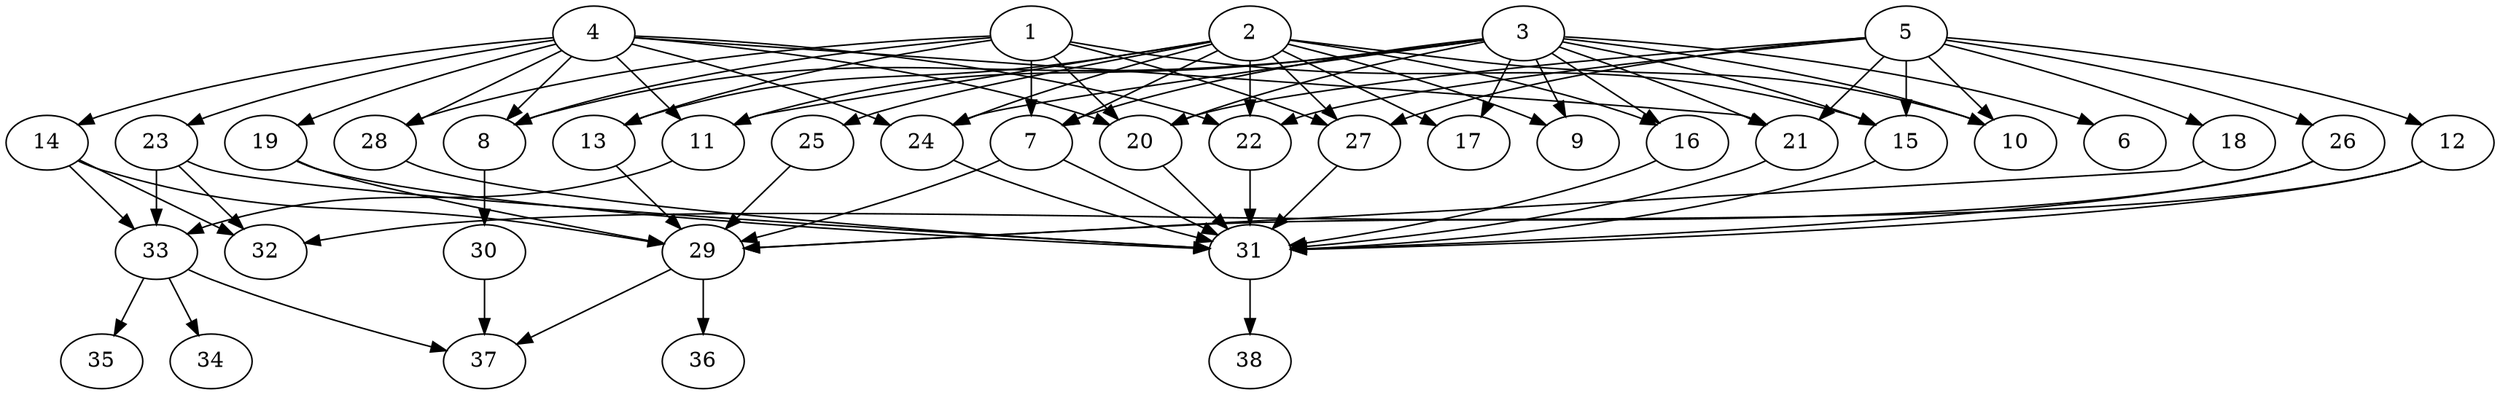 // DAG (tier=3-complex, mode=data, n=38, ccr=0.535, fat=0.742, density=0.652, regular=0.300, jump=0.233, mindata=4194304, maxdata=33554432)
// DAG automatically generated by daggen at Sun Aug 24 16:33:35 2025
// /home/ermia/Project/Environments/daggen/bin/daggen --dot --ccr 0.535 --fat 0.742 --regular 0.300 --density 0.652 --jump 0.233 --mindata 4194304 --maxdata 33554432 -n 38 
digraph G {
  1 [size="51498379286852600", alpha="0.09", expect_size="25749189643426300"]
  1 -> 7 [size ="1366027107565568"]
  1 -> 8 [size ="1366027107565568"]
  1 -> 13 [size ="1366027107565568"]
  1 -> 15 [size ="1366027107565568"]
  1 -> 20 [size ="1366027107565568"]
  1 -> 27 [size ="1366027107565568"]
  1 -> 28 [size ="1366027107565568"]
  2 [size="124605062770789760", alpha="0.15", expect_size="62302531385394880"]
  2 -> 7 [size ="2184958252679168"]
  2 -> 9 [size ="2184958252679168"]
  2 -> 10 [size ="2184958252679168"]
  2 -> 11 [size ="2184958252679168"]
  2 -> 13 [size ="2184958252679168"]
  2 -> 16 [size ="2184958252679168"]
  2 -> 17 [size ="2184958252679168"]
  2 -> 22 [size ="2184958252679168"]
  2 -> 24 [size ="2184958252679168"]
  2 -> 25 [size ="2184958252679168"]
  2 -> 27 [size ="2184958252679168"]
  3 [size="7745718149690886", alpha="0.20", expect_size="3872859074845443"]
  3 -> 6 [size ="445071488974848"]
  3 -> 7 [size ="445071488974848"]
  3 -> 8 [size ="445071488974848"]
  3 -> 9 [size ="445071488974848"]
  3 -> 10 [size ="445071488974848"]
  3 -> 11 [size ="445071488974848"]
  3 -> 15 [size ="445071488974848"]
  3 -> 16 [size ="445071488974848"]
  3 -> 17 [size ="445071488974848"]
  3 -> 20 [size ="445071488974848"]
  3 -> 21 [size ="445071488974848"]
  3 -> 24 [size ="445071488974848"]
  4 [size="562636951589352374272", alpha="0.07", expect_size="281318475794676187136"]
  4 -> 8 [size ="545224656945152"]
  4 -> 11 [size ="545224656945152"]
  4 -> 14 [size ="545224656945152"]
  4 -> 19 [size ="545224656945152"]
  4 -> 20 [size ="545224656945152"]
  4 -> 21 [size ="545224656945152"]
  4 -> 22 [size ="545224656945152"]
  4 -> 23 [size ="545224656945152"]
  4 -> 24 [size ="545224656945152"]
  4 -> 28 [size ="545224656945152"]
  5 [size="13923019837024534528", alpha="0.19", expect_size="6961509918512267264"]
  5 -> 10 [size ="5893123158835200"]
  5 -> 12 [size ="5893123158835200"]
  5 -> 15 [size ="5893123158835200"]
  5 -> 18 [size ="5893123158835200"]
  5 -> 20 [size ="5893123158835200"]
  5 -> 21 [size ="5893123158835200"]
  5 -> 22 [size ="5893123158835200"]
  5 -> 26 [size ="5893123158835200"]
  5 -> 27 [size ="5893123158835200"]
  6 [size="30741388660646097190912", alpha="0.14", expect_size="15370694330323048595456"]
  7 [size="912194353778827198464", alpha="0.05", expect_size="456097176889413599232"]
  7 -> 29 [size ="752456803811328"]
  7 -> 31 [size ="752456803811328"]
  8 [size="79439508987880160", alpha="0.16", expect_size="39719754493940080"]
  8 -> 30 [size ="2952581315821568"]
  9 [size="26136051099363583197184", alpha="0.06", expect_size="13068025549681791598592"]
  10 [size="1230954672358638485504", alpha="0.07", expect_size="615477336179319242752"]
  11 [size="446363346387936000", alpha="0.06", expect_size="223181673193968000"]
  11 -> 33 [size ="563362345779200"]
  12 [size="1044815731255953024", alpha="0.18", expect_size="522407865627976512"]
  12 -> 29 [size ="401700238131200"]
  12 -> 31 [size ="401700238131200"]
  13 [size="9921211378043658960896", alpha="0.10", expect_size="4960605689021829480448"]
  13 -> 29 [size ="3693741130907648"]
  14 [size="896289285895160192", alpha="0.08", expect_size="448144642947580096"]
  14 -> 29 [size ="781168148480000"]
  14 -> 32 [size ="781168148480000"]
  14 -> 33 [size ="781168148480000"]
  15 [size="11925506790169954304", alpha="0.07", expect_size="5962753395084977152"]
  15 -> 31 [size ="6681369270812672"]
  16 [size="23862400661822898176000", alpha="0.14", expect_size="11931200330911449088000"]
  16 -> 31 [size ="6630802246860800"]
  17 [size="4699920171611023474688", alpha="0.13", expect_size="2349960085805511737344"]
  18 [size="1052729833778955008", alpha="0.11", expect_size="526364916889477504"]
  18 -> 29 [size ="2041713375838208"]
  19 [size="1027487740311325312", alpha="0.06", expect_size="513743870155662656"]
  19 -> 29 [size ="879265738391552"]
  19 -> 31 [size ="879265738391552"]
  20 [size="868976046342632636416", alpha="0.15", expect_size="434488023171316318208"]
  20 -> 31 [size ="728498268274688"]
  21 [size="5888792640014516224000", alpha="0.13", expect_size="2944396320007258112000"]
  21 -> 31 [size ="2608800255180800"]
  22 [size="50176399261810032", alpha="0.03", expect_size="25088199630905016"]
  22 -> 31 [size ="1379978662903808"]
  23 [size="84420565384084586496", alpha="0.17", expect_size="42210282692042293248"]
  23 -> 31 [size ="153953236942848"]
  23 -> 32 [size ="153953236942848"]
  23 -> 33 [size ="153953236942848"]
  24 [size="12516279544534751232", alpha="0.04", expect_size="6258139772267375616"]
  24 -> 31 [size ="5606324024901632"]
  25 [size="326861788686573371392", alpha="0.10", expect_size="163430894343286685696"]
  25 -> 29 [size ="379605726789632"]
  26 [size="10090959583587019522048", alpha="0.16", expect_size="5045479791793509761024"]
  26 -> 31 [size ="3735754240950272"]
  26 -> 32 [size ="3735754240950272"]
  27 [size="481276891910476136448", alpha="0.06", expect_size="240638445955238068224"]
  27 -> 31 [size ="491307424284672"]
  28 [size="1713440937718939904", alpha="0.16", expect_size="856720468859469952"]
  28 -> 31 [size ="1418110993170432"]
  29 [size="2500570285581795328000", alpha="0.12", expect_size="1250285142790897664000"]
  29 -> 36 [size ="1473836692275200"]
  29 -> 37 [size ="1473836692275200"]
  30 [size="252203256111435808", alpha="0.17", expect_size="126101628055717904"]
  30 -> 37 [size ="7049468411117568"]
  31 [size="15938707909259470", alpha="0.19", expect_size="7969353954629735"]
  31 -> 38 [size ="691458201878528"]
  32 [size="184586936258603040", alpha="0.01", expect_size="92293468129301520"]
  33 [size="19164221425302392832", alpha="0.08", expect_size="9582110712651196416"]
  33 -> 34 [size ="6296911984197632"]
  33 -> 35 [size ="6296911984197632"]
  33 -> 37 [size ="6296911984197632"]
  34 [size="11231175317856262144", alpha="0.18", expect_size="5615587658928131072"]
  35 [size="4496909585691250262016", alpha="0.15", expect_size="2248454792845625131008"]
  36 [size="12445464312272843177984", alpha="0.19", expect_size="6222732156136421588992"]
  37 [size="264449051928329664", alpha="0.10", expect_size="132224525964164832"]
  38 [size="5479895899033841958912", alpha="0.13", expect_size="2739947949516920979456"]
}